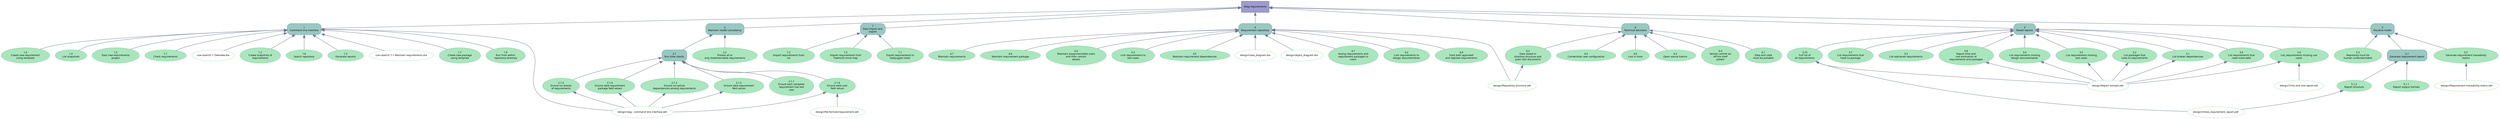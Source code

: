 digraph reqy {
root="/home/oliver/Documents/projects/reqy-requirements"
aspect=2
graph [fontname=Verdana, fontsize=8]
node [fontname=Verdana, fontsize=8]
edge [fontname=Verdana, fontsize=8, color="#707792"]

"/home/oliver/Documents/projects/reqy-requirements/requirements/1_command-line-interface/1.3_generate-reports.req" [label="1.3\nGenerate reports", color="#7dd396", style="filled", fillcolor="#a9e6bd"]
"/home/oliver/Documents/projects/reqy-requirements/requirements/6_technical-decisions/6.6_less-is-more.req" [label="6.6\nLess is more\n", color="#7dd396", style="filled", fillcolor="#a9e6bd"]
"/home/oliver/Documents/projects/reqy-requirements/documents/design/Report formats.odt" [label="design/Report formats.odt", color="#a9e6bd"]
"/home/oliver/Documents/projects/reqy-requirements/requirements/1_command-line-interface/1.5_start-new-requirements-project.req" [label="1.5\nStart new requirements\nproject", color="#7dd396", style="filled", fillcolor="#a9e6bd"]
"/home/oliver/Documents/projects/reqy-requirements/requirements/3_model-reports/3.4_list-requirements-missing-design-documentation.req" [label="3.4\nList requirements missing\ndesign documentation", color="#7dd396", style="filled", fillcolor="#a9e6bd"]
"/home/oliver/Documents/projects/reqy-requirements/requirements/3_model-reports/3.5_list-requirements-missing-test-cases.req" [label="3.5\nList requirements missing\ntest cases", color="#7dd396", style="filled", fillcolor="#a9e6bd"]
"/home/oliver/Documents/projects/reqy-requirements/requirements/1_command-line-interface/1.1_check-requirements.req" [label="1.1\nCheck requirements", color="#7dd396", style="filled", fillcolor="#a9e6bd"]
"/home/oliver/Documents/projects/reqy-requirements/requirements/7_data-import-and-export/attributes.pkg" [label="7\nData import and\nexport", color="#6ca59c", shape="box", style="rounded,filled", fillcolor="#99c8c2"]
"/home/oliver/Documents/projects/reqy-requirements/documents/use-case/UC-1 Overview.dia" [label="use-case/UC-1 Overview.dia", color="#a9e6bd"]
"/home/oliver/Documents/projects/reqy-requirements/requirements/4_requirement-repository/attributes.pkg" [label="4\nRequirement repository", color="#6ca59c", shape="box", style="rounded,filled", fillcolor="#99c8c2"]
"/home/oliver/Documents/projects/reqy-requirements/requirements/1_command-line-interface/1.2_create-snapshots-of-requirements.req" [label="1.2\nCreate snapshots of\nrequirements", color="#7dd396", style="filled", fillcolor="#a9e6bd"]
"/home/oliver/Documents/projects/reqy-requirements/requirements/6_technical-decisions/6.2_data-stored-in-directory-structure-and-plain-text-documents.req" [label="6.2\nData stored in\ndirectory structure and\nplain text documents\n", color="#7dd396", style="filled", fillcolor="#a9e6bd"]
"/home/oliver/Documents/projects/reqy-requirements/requirements/1_command-line-interface/1.8_search-repository.req" [label="1.8\nSearch repository", color="#7dd396", style="filled", fillcolor="#a9e6bd"]
"/home/oliver/Documents/projects/reqy-requirements/documents/design/reqy - command line interface.odt" [label="design/reqy - command line interface.odt", color="#a9e6bd"]
"/home/oliver/Documents/projects/reqy-requirements/requirements/2_maintain-model-consistency/2.1_run-time-checks/2.1.3_ensure-no-islands-of-requirements.req" [label="2.1.3\nEnsure no islands\nof requirements", color="#7dd396", style="filled", fillcolor="#a9e6bd"]
"/home/oliver/Documents/projects/reqy-requirements/documents/use-case/UC-1-1 Maintain requirements.dia" [label="use-case/UC-1-1 Maintain requirements.dia", color="#a9e6bd"]
"/home/oliver/Documents/projects/reqy-requirements/requirements/4_requirement-repository/4.1_assing-requirements-and-requirement-packages-to-users.req" [label="4.1\nAssing requirements and\nrequirement packages to\nusers", color="#7dd396", style="filled", fillcolor="#a9e6bd"]
"/home/oliver/Documents/projects/reqy-requirements/requirements/1_command-line-interface/1.7_create-new-package-using-template.req" [label="1.7\nCreate new package\nusing template", color="#7dd396", style="filled", fillcolor="#a9e6bd"]
"/home/oliver/Documents/projects/reqy-requirements/requirements/5_visualize-model/5.2_generate-requirement-traceability-matrix.req" [label="5.2\nGenerate requirement traceability\nmatrix", color="#7dd396", style="filled", fillcolor="#a9e6bd"]
"/home/oliver/Documents/projects/reqy-requirements/requirements/5_visualize-model/5.1_generate-requirement-report/5.1.1_report-output-formats.req" [label="5.1.1\nReport output formats\n", color="#7dd396", style="filled", fillcolor="#a9e6bd"]
"/home/oliver/Documents/projects/reqy-requirements/requirements/4_requirement-repository/4.2_link-requirements-to-design-documentation.req" [label="4.2\nLink requirements to\ndesign documentation", color="#7dd396", style="filled", fillcolor="#a9e6bd"]
"/home/oliver/Documents/projects/reqy-requirements/documents/design/Report formats.odt" [label="design/Report formats.odt", color="#a9e6bd"]
"/home/oliver/Documents/projects/reqy-requirements/documents/design/Report formats.odt" [label="design/Report formats.odt", color="#a9e6bd"]
"/home/oliver/Documents/projects/reqy-requirements/requirements/5_visualize-model/5.3_repository-must-be-human-understandable.req" [label="5.3\nRepository must be\nhuman understandable", color="#7dd396", style="filled", fillcolor="#a9e6bd"]
"/home/oliver/Documents/projects/reqy-requirements/documents/design/file-formats/requirement.odt" [label="design/file-formats/requirement.odt", color="#a9e6bd"]
"/home/oliver/Documents/projects/reqy-requirements/documents/design/reqy - command line interface.odt" [label="design/reqy - command line interface.odt", color="#a9e6bd"]
"/home/oliver/Documents/projects/reqy-requirements/requirements/3_model-reports/3.2_list-packages-that-have-no-requirements.req" [label="3.2\nList packages that\nhave no requirements\n", color="#7dd396", style="filled", fillcolor="#a9e6bd"]
"/home/oliver/Documents/projects/reqy-requirements/documents/design/reqy - command line interface.odt" [label="design/reqy - command line interface.odt", color="#a9e6bd"]
"/home/oliver/Documents/projects/reqy-requirements/requirements/6_technical-decisions/6.3_open-source-lisence.req" [label="6.3\nOpen source lisence\n", color="#7dd396", style="filled", fillcolor="#a9e6bd"]
"/home/oliver/Documents/projects/reqy-requirements/requirements/5_visualize-model/5.1_generate-requirement-report/5.1.2_report-structure.req" [label="5.1.2\nReport structure", color="#7dd396", style="filled", fillcolor="#a9e6bd"]
"/home/oliver/Documents/projects/reqy-requirements/requirements/3_model-reports/3.7_list-requirements-that-have-no-package.req" [label="3.7\nList requirements that\nhave no package\n", color="#7dd396", style="filled", fillcolor="#a9e6bd"]
"/home/oliver/Documents/projects/reqy-requirements/requirements/3_model-reports/3.9_list_requirements-missing-use-cases.req" [label="3.9\nList_requirements missing use\ncases", color="#7dd396", style="filled", fillcolor="#a9e6bd"]
"/home/oliver/Documents/projects/reqy-requirements/requirements/3_model-reports/3.1_list-broken-dependencies.req" [label="3.1\nList broken dependencies\n", color="#7dd396", style="filled", fillcolor="#a9e6bd"]
"/home/oliver/Documents/projects/reqy-requirements/documents/design/Report formats.odt" [label="design/Report formats.odt", color="#a9e6bd"]
"/home/oliver/Documents/projects/reqy-requirements/requirements/4_requirement-repository/4.8_track-both-approved-and-rejected-requirements.req" [label="4.8\nTrack both approved\nand rejected requirements\n", color="#7dd396", style="filled", fillcolor="#a9e6bd"]
"/home/oliver/Documents/projects/reqy-requirements/documents/design/Requirement traceability matrix.odt" [label="design/Requirement traceability matrix.odt", color="#a9e6bd"]
"/home/oliver/Documents/projects/reqy-requirements/requirements/4_requirement-repository/4.7_maintain-requirements.req" [label="4.7\nMaintain requirements", color="#7dd396", style="filled", fillcolor="#a9e6bd"]
"/home/oliver/Documents/projects/reqy-requirements/requirements/3_model-reports/attributes.pkg" [label="3\nModel reports", color="#6ca59c", shape="box", style="rounded,filled", fillcolor="#99c8c2"]
"/home/oliver/Documents/projects/reqy-requirements/requirements/3_model-reports/3.10_full-list-of-all-requirements.req" [label="3.10\nFull list of\nall requirements", color="#7dd396", style="filled", fillcolor="#a9e6bd"]
"/home/oliver/Documents/projects/reqy-requirements/documents/design/Time and cost report.odt" [label="design/Time and cost report.odt", color="#a9e6bd"]
"/home/oliver/Documents/projects/reqy-requirements/documents/design/reqy - command line interface.odt" [label="design/reqy - command line interface.odt", color="#a9e6bd"]
"/home/oliver/Documents/projects/reqy-requirements/documents/design/Report formats.odt" [label="design/Report formats.odt", color="#a9e6bd"]
"/home/oliver/Documents/projects/reqy-requirements/documents/design/Report formats.odt" [label="design/Report formats.odt", color="#a9e6bd"]
"/home/oliver/Documents/projects/reqy-requirements/requirements/5_visualize-model/5.1_generate-requirement-report/attributes.pkg" [label="5.1\nGenerate requirement report\n", color="#6ca59c", shape="box", style="rounded,filled", fillcolor="#99c8c2"]
"/home/oliver/Documents/projects/reqy-requirements/requirements/2_maintain-model-consistency/attributes.pkg" [label="2\nMaintain model consistency\n", color="#6ca59c", shape="box", style="rounded,filled", fillcolor="#99c8c2"]
"/home/oliver/Documents/projects/reqy-requirements/documents/design/Report formats.odt" [label="design/Report formats.odt", color="#a9e6bd"]
"/home/oliver/Documents/projects/reqy-requirements/requirements/4_requirement-repository/4.6_maintain-requirement-package.req" [label="4.6\nMaintain requirement package\n", color="#7dd396", style="filled", fillcolor="#a9e6bd"]
"/home/oliver/Documents/projects/reqy-requirements/requirements/4_requirement-repository/4.4_maintain-assignmentable-users-and-their-contact-details.req" [label="4.4\nMaintain assignmentable users\nand their contact\ndetails", color="#7dd396", style="filled", fillcolor="#a9e6bd"]
"/home/oliver/Documents/projects/reqy-requirements/requirements/7_data-import-and-export/7.3_import-requirements-from-freemind-mind-map.req" [label="7.3\nImport requirements from\nfreemind mind map\n", color="#7dd396", style="filled", fillcolor="#a9e6bd"]
"/home/oliver/Documents/projects/reqy-requirements/requirements/6_technical-decisions/6.4_version-control-via-off-the-shelf-system.req" [label="6.4\nVersion control via\noff the shelf\nsystem", color="#7dd396", style="filled", fillcolor="#a9e6bd"]
"/home/oliver/Documents/projects/reqy-requirements/requirements/4_requirement-repository/4.3_link-requirements-to-test-cases.req" [label="4.3\nLink requirements to\ntest cases", color="#7dd396", style="filled", fillcolor="#a9e6bd"]
"/home/oliver/Documents/projects/reqy-requirements/documents/design/rmtoo_requirement_report.pdf" [label="design/rmtoo_requirement_report.pdf", color="#a9e6bd"]
"/home/oliver/Documents/projects/reqy-requirements/requirements/2_maintain-model-consistency/2.1_run-time-checks/2.1.4_ensure-valid-requirement-package-field-values.req" [label="2.1.4\nEnsure valid requirement\npackage field values\n", color="#7dd396", style="filled", fillcolor="#a9e6bd"]
"/home/oliver/Documents/projects/reqy-requirements" [label="Reqy requirements", shape="box", color="#716eb1", style="filled", fillcolor="#9e9bd1"]
"/home/oliver/Documents/projects/reqy-requirements/documents/design/Repository structure.odt" [label="design/Repository structure.odt", color="#a9e6bd"]
"/home/oliver/Documents/projects/reqy-requirements/requirements/7_data-import-and-export/7.1_export-requirements-to-taskjuggler-tasks.req" [label="7.1\nExport requirements to\ntaskjuggler tasks", color="#7dd396", style="filled", fillcolor="#a9e6bd"]
"/home/oliver/Documents/projects/reqy-requirements/requirements/6_technical-decisions/6.1_data-and-code-must-be-portable.req" [label="6.1\nData and code\nmust be portable\n", color="#7dd396", style="filled", fillcolor="#a9e6bd"]
"/home/oliver/Documents/projects/reqy-requirements/requirements/4_requirement-repository/4.5_maintain-requirement-dependencies.req" [label="4.5\nMaintain requirement dependencies\n", color="#7dd396", style="filled", fillcolor="#a9e6bd"]
"/home/oliver/Documents/projects/reqy-requirements/requirements/2_maintain-model-consistency/2.1_run-time-checks/2.1.1_ensure-each-complete-requirement-has-test-case.req" [label="2.1.1\nEnsure each complete\nrequirement has test\ncase", color="#7dd396", style="filled", fillcolor="#a9e6bd"]
"/home/oliver/Documents/projects/reqy-requirements/documents/design/reqy - command line interface.odt" [label="design/reqy - command line interface.odt", color="#a9e6bd"]
"/home/oliver/Documents/projects/reqy-requirements/documents/design/reqy - command line interface.odt" [label="design/reqy - command line interface.odt", color="#a9e6bd"]
"/home/oliver/Documents/projects/reqy-requirements/requirements/2_maintain-model-consistency/2.2_process-all-or-only-implementable-requirements.req" [label="2.2\nProcess all or\nonly implementable requirements\n", color="#7dd396", style="filled", fillcolor="#a9e6bd"]
"/home/oliver/Documents/projects/reqy-requirements/requirements/6_technical-decisions/6.5_conventsion-over-configuration.req" [label="6.5\nConventsion over configuration\n", color="#7dd396", style="filled", fillcolor="#a9e6bd"]
"/home/oliver/Documents/projects/reqy-requirements/documents/design/rmtoo_requirement_report.pdf" [label="design/rmtoo_requirement_report.pdf", color="#a9e6bd"]
"/home/oliver/Documents/projects/reqy-requirements/requirements/5_visualize-model/attributes.pkg" [label="5\nVisualize model", color="#6ca59c", shape="box", style="rounded,filled", fillcolor="#99c8c2"]
"/home/oliver/Documents/projects/reqy-requirements/requirements/3_model-reports/3.3_list-orphaned-requirements.req" [label="3.3\nList orphaned requirements\n", color="#7dd396", style="filled", fillcolor="#a9e6bd"]
"/home/oliver/Documents/projects/reqy-requirements/requirements/2_maintain-model-consistency/2.1_run-time-checks/attributes.pkg" [label="2.1\nRun time checks\n", color="#6ca59c", shape="box", style="rounded,filled", fillcolor="#99c8c2"]
"/home/oliver/Documents/projects/reqy-requirements/requirements/2_maintain-model-consistency/2.1_run-time-checks/2.1.6_ensure-valid-user-field-values.req" [label="2.1.6\nEnsure valid user\nfield values", color="#7dd396", style="filled", fillcolor="#a9e6bd"]
"/home/oliver/Documents/projects/reqy-requirements/requirements/6_technical-decisions/attributes.pkg" [label="6\nTechnical decisions", color="#6ca59c", shape="box", style="rounded,filled", fillcolor="#99c8c2"]
"/home/oliver/Documents/projects/reqy-requirements/documents/design/Report formats.odt" [label="design/Report formats.odt", color="#a9e6bd"]
"/home/oliver/Documents/projects/reqy-requirements/documents/design/class_diagram.dia" [label="design/class_diagram.dia", color="#a9e6bd"]
"/home/oliver/Documents/projects/reqy-requirements/requirements/2_maintain-model-consistency/2.1_run-time-checks/2.1.2_ensure-no-cyclical-dependencies-among-requirements.req" [label="2.1.2\nEnsure no cyclical\ndependencies among requirements\n", color="#7dd396", style="filled", fillcolor="#a9e6bd"]
"/home/oliver/Documents/projects/reqy-requirements/requirements/1_command-line-interface/attributes.pkg" [label="1\nCommand line interface\n", color="#6ca59c", shape="box", style="rounded,filled", fillcolor="#99c8c2"]
"/home/oliver/Documents/projects/reqy-requirements/requirements/3_model-reports/3.6_list-requirements-that-need-more-work.req" [label="3.6\nList requirements that\nneed more work\n", color="#7dd396", style="filled", fillcolor="#a9e6bd"]
"/home/oliver/Documents/projects/reqy-requirements/requirements/2_maintain-model-consistency/2.1_run-time-checks/2.1.5_ensure-valid-requirement-field-values.req" [label="2.1.5\nEnsure valid requirement\nfield values", color="#7dd396", style="filled", fillcolor="#a9e6bd"]
"/home/oliver/Documents/projects/reqy-requirements/requirements/1_command-line-interface/1.9_run-from-within-repository-directory.req" [label="1.9\nRun from within\nrepository directory", color="#7dd396", style="filled", fillcolor="#a9e6bd"]
"/home/oliver/Documents/projects/reqy-requirements/requirements/3_model-reports/3.8_report-time-and-cost-estimation-of-requirements-and-packages.req" [label="3.8\nReport time and\ncost estimation of\nrequirements and packages\n", color="#7dd396", style="filled", fillcolor="#a9e6bd"]
"/home/oliver/Documents/projects/reqy-requirements/requirements/7_data-import-and-export/7.2_import-requirements-from-csv.req" [label="7.2\nImport requirements from\ncsv", color="#7dd396", style="filled", fillcolor="#a9e6bd"]
"/home/oliver/Documents/projects/reqy-requirements/documents/design/object_diagram.dia" [label="design/object_diagram.dia", color="#a9e6bd"]
"/home/oliver/Documents/projects/reqy-requirements/documents/design/Repository structure.odt" [label="design/Repository structure.odt", color="#a9e6bd"]
"/home/oliver/Documents/projects/reqy-requirements/requirements/1_command-line-interface/1.6_create-new-requirement-using-template.req" [label="1.6\nCreate new requirement\nusing template", color="#7dd396", style="filled", fillcolor="#a9e6bd"]
"/home/oliver/Documents/projects/reqy-requirements/requirements/1_command-line-interface/1.4_list-snapshots.req" [label="1.4\nList snapshots", color="#7dd396", style="filled", fillcolor="#a9e6bd"]

"/home/oliver/Documents/projects/reqy-requirements"->"/home/oliver/Documents/projects/reqy-requirements/requirements/1_command-line-interface/attributes.pkg" [dir="back"]
"/home/oliver/Documents/projects/reqy-requirements/requirements/1_command-line-interface/attributes.pkg"->"/home/oliver/Documents/projects/reqy-requirements/documents/design/reqy - command line interface.odt" [dir="back"]
"/home/oliver/Documents/projects/reqy-requirements/requirements/1_command-line-interface/attributes.pkg"->"/home/oliver/Documents/projects/reqy-requirements/documents/use-case/UC-1 Overview.dia" [dir="back"]
"/home/oliver/Documents/projects/reqy-requirements/requirements/1_command-line-interface/attributes.pkg"->"/home/oliver/Documents/projects/reqy-requirements/documents/use-case/UC-1-1 Maintain requirements.dia" [dir="back"]
"/home/oliver/Documents/projects/reqy-requirements/requirements/1_command-line-interface/attributes.pkg"->"/home/oliver/Documents/projects/reqy-requirements/requirements/1_command-line-interface/1.1_check-requirements.req" [dir="back"]
"/home/oliver/Documents/projects/reqy-requirements/requirements/1_command-line-interface/attributes.pkg"->"/home/oliver/Documents/projects/reqy-requirements/requirements/1_command-line-interface/1.4_list-snapshots.req" [dir="back"]
"/home/oliver/Documents/projects/reqy-requirements/requirements/1_command-line-interface/attributes.pkg"->"/home/oliver/Documents/projects/reqy-requirements/requirements/1_command-line-interface/1.6_create-new-requirement-using-template.req" [dir="back"]
"/home/oliver/Documents/projects/reqy-requirements/requirements/1_command-line-interface/attributes.pkg"->"/home/oliver/Documents/projects/reqy-requirements/requirements/1_command-line-interface/1.9_run-from-within-repository-directory.req" [dir="back"]
"/home/oliver/Documents/projects/reqy-requirements/requirements/1_command-line-interface/attributes.pkg"->"/home/oliver/Documents/projects/reqy-requirements/requirements/1_command-line-interface/1.8_search-repository.req" [dir="back"]
"/home/oliver/Documents/projects/reqy-requirements/requirements/1_command-line-interface/attributes.pkg"->"/home/oliver/Documents/projects/reqy-requirements/requirements/1_command-line-interface/1.7_create-new-package-using-template.req" [dir="back"]
"/home/oliver/Documents/projects/reqy-requirements/requirements/1_command-line-interface/attributes.pkg"->"/home/oliver/Documents/projects/reqy-requirements/requirements/1_command-line-interface/1.5_start-new-requirements-project.req" [dir="back"]
"/home/oliver/Documents/projects/reqy-requirements/requirements/1_command-line-interface/attributes.pkg"->"/home/oliver/Documents/projects/reqy-requirements/requirements/1_command-line-interface/1.3_generate-reports.req" [dir="back"]
"/home/oliver/Documents/projects/reqy-requirements/requirements/1_command-line-interface/attributes.pkg"->"/home/oliver/Documents/projects/reqy-requirements/requirements/1_command-line-interface/1.2_create-snapshots-of-requirements.req" [dir="back"]
"/home/oliver/Documents/projects/reqy-requirements"->"/home/oliver/Documents/projects/reqy-requirements/requirements/4_requirement-repository/attributes.pkg" [dir="back"]
"/home/oliver/Documents/projects/reqy-requirements/requirements/4_requirement-repository/attributes.pkg"->"/home/oliver/Documents/projects/reqy-requirements/documents/design/Repository structure.odt" [dir="back"]
"/home/oliver/Documents/projects/reqy-requirements/requirements/4_requirement-repository/attributes.pkg"->"/home/oliver/Documents/projects/reqy-requirements/documents/design/class_diagram.dia" [dir="back"]
"/home/oliver/Documents/projects/reqy-requirements/requirements/4_requirement-repository/attributes.pkg"->"/home/oliver/Documents/projects/reqy-requirements/documents/design/object_diagram.dia" [dir="back"]
"/home/oliver/Documents/projects/reqy-requirements/requirements/4_requirement-repository/attributes.pkg"->"/home/oliver/Documents/projects/reqy-requirements/requirements/4_requirement-repository/4.1_assing-requirements-and-requirement-packages-to-users.req" [dir="back"]
"/home/oliver/Documents/projects/reqy-requirements/requirements/4_requirement-repository/attributes.pkg"->"/home/oliver/Documents/projects/reqy-requirements/requirements/4_requirement-repository/4.2_link-requirements-to-design-documentation.req" [dir="back"]
"/home/oliver/Documents/projects/reqy-requirements/requirements/4_requirement-repository/attributes.pkg"->"/home/oliver/Documents/projects/reqy-requirements/requirements/4_requirement-repository/4.7_maintain-requirements.req" [dir="back"]
"/home/oliver/Documents/projects/reqy-requirements/requirements/4_requirement-repository/attributes.pkg"->"/home/oliver/Documents/projects/reqy-requirements/requirements/4_requirement-repository/4.5_maintain-requirement-dependencies.req" [dir="back"]
"/home/oliver/Documents/projects/reqy-requirements/requirements/4_requirement-repository/attributes.pkg"->"/home/oliver/Documents/projects/reqy-requirements/requirements/4_requirement-repository/4.4_maintain-assignmentable-users-and-their-contact-details.req" [dir="back"]
"/home/oliver/Documents/projects/reqy-requirements/requirements/4_requirement-repository/attributes.pkg"->"/home/oliver/Documents/projects/reqy-requirements/requirements/4_requirement-repository/4.6_maintain-requirement-package.req" [dir="back"]
"/home/oliver/Documents/projects/reqy-requirements/requirements/4_requirement-repository/attributes.pkg"->"/home/oliver/Documents/projects/reqy-requirements/requirements/4_requirement-repository/4.3_link-requirements-to-test-cases.req" [dir="back"]
"/home/oliver/Documents/projects/reqy-requirements/requirements/4_requirement-repository/attributes.pkg"->"/home/oliver/Documents/projects/reqy-requirements/requirements/4_requirement-repository/4.8_track-both-approved-and-rejected-requirements.req" [dir="back"]
"/home/oliver/Documents/projects/reqy-requirements"->"/home/oliver/Documents/projects/reqy-requirements/requirements/3_model-reports/attributes.pkg" [dir="back"]
"/home/oliver/Documents/projects/reqy-requirements/requirements/3_model-reports/attributes.pkg"->"/home/oliver/Documents/projects/reqy-requirements/requirements/3_model-reports/3.2_list-packages-that-have-no-requirements.req" [dir="back"]
"/home/oliver/Documents/projects/reqy-requirements/requirements/3_model-reports/3.2_list-packages-that-have-no-requirements.req"->"/home/oliver/Documents/projects/reqy-requirements/documents/design/Report formats.odt" [dir="back"]
"/home/oliver/Documents/projects/reqy-requirements/requirements/3_model-reports/attributes.pkg"->"/home/oliver/Documents/projects/reqy-requirements/requirements/3_model-reports/3.6_list-requirements-that-need-more-work.req" [dir="back"]
"/home/oliver/Documents/projects/reqy-requirements/requirements/3_model-reports/3.6_list-requirements-that-need-more-work.req"->"/home/oliver/Documents/projects/reqy-requirements/documents/design/Report formats.odt" [dir="back"]
"/home/oliver/Documents/projects/reqy-requirements/requirements/3_model-reports/attributes.pkg"->"/home/oliver/Documents/projects/reqy-requirements/requirements/3_model-reports/3.8_report-time-and-cost-estimation-of-requirements-and-packages.req" [dir="back"]
"/home/oliver/Documents/projects/reqy-requirements/requirements/3_model-reports/3.8_report-time-and-cost-estimation-of-requirements-and-packages.req"->"/home/oliver/Documents/projects/reqy-requirements/documents/design/Report formats.odt" [dir="back"]
"/home/oliver/Documents/projects/reqy-requirements/requirements/3_model-reports/attributes.pkg"->"/home/oliver/Documents/projects/reqy-requirements/requirements/3_model-reports/3.4_list-requirements-missing-design-documentation.req" [dir="back"]
"/home/oliver/Documents/projects/reqy-requirements/requirements/3_model-reports/3.4_list-requirements-missing-design-documentation.req"->"/home/oliver/Documents/projects/reqy-requirements/documents/design/Report formats.odt" [dir="back"]
"/home/oliver/Documents/projects/reqy-requirements/requirements/3_model-reports/attributes.pkg"->"/home/oliver/Documents/projects/reqy-requirements/requirements/3_model-reports/3.5_list-requirements-missing-test-cases.req" [dir="back"]
"/home/oliver/Documents/projects/reqy-requirements/requirements/3_model-reports/3.5_list-requirements-missing-test-cases.req"->"/home/oliver/Documents/projects/reqy-requirements/documents/design/Report formats.odt" [dir="back"]
"/home/oliver/Documents/projects/reqy-requirements/requirements/3_model-reports/attributes.pkg"->"/home/oliver/Documents/projects/reqy-requirements/requirements/3_model-reports/3.9_list_requirements-missing-use-cases.req" [dir="back"]
"/home/oliver/Documents/projects/reqy-requirements/requirements/3_model-reports/3.9_list_requirements-missing-use-cases.req"->"/home/oliver/Documents/projects/reqy-requirements/documents/design/Report formats.odt" [dir="back"]
"/home/oliver/Documents/projects/reqy-requirements/requirements/3_model-reports/3.9_list_requirements-missing-use-cases.req"->"/home/oliver/Documents/projects/reqy-requirements/documents/design/Time and cost report.odt" [dir="back"]
"/home/oliver/Documents/projects/reqy-requirements/requirements/3_model-reports/attributes.pkg"->"/home/oliver/Documents/projects/reqy-requirements/requirements/3_model-reports/3.3_list-orphaned-requirements.req" [dir="back"]
"/home/oliver/Documents/projects/reqy-requirements/requirements/3_model-reports/attributes.pkg"->"/home/oliver/Documents/projects/reqy-requirements/requirements/3_model-reports/3.7_list-requirements-that-have-no-package.req" [dir="back"]
"/home/oliver/Documents/projects/reqy-requirements/requirements/3_model-reports/attributes.pkg"->"/home/oliver/Documents/projects/reqy-requirements/requirements/3_model-reports/3.10_full-list-of-all-requirements.req" [dir="back"]
"/home/oliver/Documents/projects/reqy-requirements/requirements/3_model-reports/3.10_full-list-of-all-requirements.req"->"/home/oliver/Documents/projects/reqy-requirements/documents/design/Report formats.odt" [dir="back"]
"/home/oliver/Documents/projects/reqy-requirements/requirements/3_model-reports/3.10_full-list-of-all-requirements.req"->"/home/oliver/Documents/projects/reqy-requirements/documents/design/rmtoo_requirement_report.pdf" [dir="back"]
"/home/oliver/Documents/projects/reqy-requirements/requirements/3_model-reports/attributes.pkg"->"/home/oliver/Documents/projects/reqy-requirements/requirements/3_model-reports/3.1_list-broken-dependencies.req" [dir="back"]
"/home/oliver/Documents/projects/reqy-requirements/requirements/3_model-reports/3.1_list-broken-dependencies.req"->"/home/oliver/Documents/projects/reqy-requirements/documents/design/Report formats.odt" [dir="back"]
"/home/oliver/Documents/projects/reqy-requirements"->"/home/oliver/Documents/projects/reqy-requirements/requirements/2_maintain-model-consistency/attributes.pkg" [dir="back"]
"/home/oliver/Documents/projects/reqy-requirements/requirements/2_maintain-model-consistency/attributes.pkg"->"/home/oliver/Documents/projects/reqy-requirements/requirements/2_maintain-model-consistency/2.1_run-time-checks/attributes.pkg" [dir="back"]
"/home/oliver/Documents/projects/reqy-requirements/requirements/2_maintain-model-consistency/2.1_run-time-checks/attributes.pkg"->"/home/oliver/Documents/projects/reqy-requirements/requirements/2_maintain-model-consistency/2.1_run-time-checks/2.1.4_ensure-valid-requirement-package-field-values.req" [dir="back"]
"/home/oliver/Documents/projects/reqy-requirements/requirements/2_maintain-model-consistency/2.1_run-time-checks/2.1.4_ensure-valid-requirement-package-field-values.req"->"/home/oliver/Documents/projects/reqy-requirements/documents/design/reqy - command line interface.odt" [dir="back"]
"/home/oliver/Documents/projects/reqy-requirements/requirements/2_maintain-model-consistency/2.1_run-time-checks/attributes.pkg"->"/home/oliver/Documents/projects/reqy-requirements/requirements/2_maintain-model-consistency/2.1_run-time-checks/2.1.1_ensure-each-complete-requirement-has-test-case.req" [dir="back"]
"/home/oliver/Documents/projects/reqy-requirements/requirements/2_maintain-model-consistency/2.1_run-time-checks/attributes.pkg"->"/home/oliver/Documents/projects/reqy-requirements/requirements/2_maintain-model-consistency/2.1_run-time-checks/2.1.5_ensure-valid-requirement-field-values.req" [dir="back"]
"/home/oliver/Documents/projects/reqy-requirements/requirements/2_maintain-model-consistency/2.1_run-time-checks/2.1.5_ensure-valid-requirement-field-values.req"->"/home/oliver/Documents/projects/reqy-requirements/documents/design/reqy - command line interface.odt" [dir="back"]
"/home/oliver/Documents/projects/reqy-requirements/requirements/2_maintain-model-consistency/2.1_run-time-checks/attributes.pkg"->"/home/oliver/Documents/projects/reqy-requirements/requirements/2_maintain-model-consistency/2.1_run-time-checks/2.1.3_ensure-no-islands-of-requirements.req" [dir="back"]
"/home/oliver/Documents/projects/reqy-requirements/requirements/2_maintain-model-consistency/2.1_run-time-checks/2.1.3_ensure-no-islands-of-requirements.req"->"/home/oliver/Documents/projects/reqy-requirements/documents/design/reqy - command line interface.odt" [dir="back"]
"/home/oliver/Documents/projects/reqy-requirements/requirements/2_maintain-model-consistency/2.1_run-time-checks/attributes.pkg"->"/home/oliver/Documents/projects/reqy-requirements/requirements/2_maintain-model-consistency/2.1_run-time-checks/2.1.6_ensure-valid-user-field-values.req" [dir="back"]
"/home/oliver/Documents/projects/reqy-requirements/requirements/2_maintain-model-consistency/2.1_run-time-checks/2.1.6_ensure-valid-user-field-values.req"->"/home/oliver/Documents/projects/reqy-requirements/documents/design/reqy - command line interface.odt" [dir="back"]
"/home/oliver/Documents/projects/reqy-requirements/requirements/2_maintain-model-consistency/2.1_run-time-checks/2.1.6_ensure-valid-user-field-values.req"->"/home/oliver/Documents/projects/reqy-requirements/documents/design/file-formats/requirement.odt" [dir="back"]
"/home/oliver/Documents/projects/reqy-requirements/requirements/2_maintain-model-consistency/2.1_run-time-checks/attributes.pkg"->"/home/oliver/Documents/projects/reqy-requirements/requirements/2_maintain-model-consistency/2.1_run-time-checks/2.1.2_ensure-no-cyclical-dependencies-among-requirements.req" [dir="back"]
"/home/oliver/Documents/projects/reqy-requirements/requirements/2_maintain-model-consistency/2.1_run-time-checks/2.1.2_ensure-no-cyclical-dependencies-among-requirements.req"->"/home/oliver/Documents/projects/reqy-requirements/documents/design/reqy - command line interface.odt" [dir="back"]
"/home/oliver/Documents/projects/reqy-requirements/requirements/2_maintain-model-consistency/attributes.pkg"->"/home/oliver/Documents/projects/reqy-requirements/requirements/2_maintain-model-consistency/2.2_process-all-or-only-implementable-requirements.req" [dir="back"]
"/home/oliver/Documents/projects/reqy-requirements"->"/home/oliver/Documents/projects/reqy-requirements/requirements/5_visualize-model/attributes.pkg" [dir="back"]
"/home/oliver/Documents/projects/reqy-requirements/requirements/5_visualize-model/attributes.pkg"->"/home/oliver/Documents/projects/reqy-requirements/requirements/5_visualize-model/5.3_repository-must-be-human-understandable.req" [dir="back"]
"/home/oliver/Documents/projects/reqy-requirements/requirements/5_visualize-model/attributes.pkg"->"/home/oliver/Documents/projects/reqy-requirements/requirements/5_visualize-model/5.1_generate-requirement-report/attributes.pkg" [dir="back"]
"/home/oliver/Documents/projects/reqy-requirements/requirements/5_visualize-model/5.1_generate-requirement-report/attributes.pkg"->"/home/oliver/Documents/projects/reqy-requirements/requirements/5_visualize-model/5.1_generate-requirement-report/5.1.1_report-output-formats.req" [dir="back"]
"/home/oliver/Documents/projects/reqy-requirements/requirements/5_visualize-model/5.1_generate-requirement-report/attributes.pkg"->"/home/oliver/Documents/projects/reqy-requirements/requirements/5_visualize-model/5.1_generate-requirement-report/5.1.2_report-structure.req" [dir="back"]
"/home/oliver/Documents/projects/reqy-requirements/requirements/5_visualize-model/5.1_generate-requirement-report/5.1.2_report-structure.req"->"/home/oliver/Documents/projects/reqy-requirements/documents/design/rmtoo_requirement_report.pdf" [dir="back"]
"/home/oliver/Documents/projects/reqy-requirements/requirements/5_visualize-model/attributes.pkg"->"/home/oliver/Documents/projects/reqy-requirements/requirements/5_visualize-model/5.2_generate-requirement-traceability-matrix.req" [dir="back"]
"/home/oliver/Documents/projects/reqy-requirements/requirements/5_visualize-model/5.2_generate-requirement-traceability-matrix.req"->"/home/oliver/Documents/projects/reqy-requirements/documents/design/Requirement traceability matrix.odt" [dir="back"]
"/home/oliver/Documents/projects/reqy-requirements"->"/home/oliver/Documents/projects/reqy-requirements/requirements/7_data-import-and-export/attributes.pkg" [dir="back"]
"/home/oliver/Documents/projects/reqy-requirements/requirements/7_data-import-and-export/attributes.pkg"->"/home/oliver/Documents/projects/reqy-requirements/requirements/7_data-import-and-export/7.3_import-requirements-from-freemind-mind-map.req" [dir="back"]
"/home/oliver/Documents/projects/reqy-requirements/requirements/7_data-import-and-export/attributes.pkg"->"/home/oliver/Documents/projects/reqy-requirements/requirements/7_data-import-and-export/7.1_export-requirements-to-taskjuggler-tasks.req" [dir="back"]
"/home/oliver/Documents/projects/reqy-requirements/requirements/7_data-import-and-export/attributes.pkg"->"/home/oliver/Documents/projects/reqy-requirements/requirements/7_data-import-and-export/7.2_import-requirements-from-csv.req" [dir="back"]
"/home/oliver/Documents/projects/reqy-requirements"->"/home/oliver/Documents/projects/reqy-requirements/requirements/6_technical-decisions/attributes.pkg" [dir="back"]
"/home/oliver/Documents/projects/reqy-requirements/requirements/6_technical-decisions/attributes.pkg"->"/home/oliver/Documents/projects/reqy-requirements/requirements/6_technical-decisions/6.6_less-is-more.req" [dir="back"]
"/home/oliver/Documents/projects/reqy-requirements/requirements/6_technical-decisions/attributes.pkg"->"/home/oliver/Documents/projects/reqy-requirements/requirements/6_technical-decisions/6.1_data-and-code-must-be-portable.req" [dir="back"]
"/home/oliver/Documents/projects/reqy-requirements/requirements/6_technical-decisions/attributes.pkg"->"/home/oliver/Documents/projects/reqy-requirements/requirements/6_technical-decisions/6.5_conventsion-over-configuration.req" [dir="back"]
"/home/oliver/Documents/projects/reqy-requirements/requirements/6_technical-decisions/attributes.pkg"->"/home/oliver/Documents/projects/reqy-requirements/requirements/6_technical-decisions/6.4_version-control-via-off-the-shelf-system.req" [dir="back"]
"/home/oliver/Documents/projects/reqy-requirements/requirements/6_technical-decisions/attributes.pkg"->"/home/oliver/Documents/projects/reqy-requirements/requirements/6_technical-decisions/6.2_data-stored-in-directory-structure-and-plain-text-documents.req" [dir="back"]
"/home/oliver/Documents/projects/reqy-requirements/requirements/6_technical-decisions/6.2_data-stored-in-directory-structure-and-plain-text-documents.req"->"/home/oliver/Documents/projects/reqy-requirements/documents/design/Repository structure.odt" [dir="back"]
"/home/oliver/Documents/projects/reqy-requirements/requirements/6_technical-decisions/attributes.pkg"->"/home/oliver/Documents/projects/reqy-requirements/requirements/6_technical-decisions/6.3_open-source-lisence.req" [dir="back"]
}